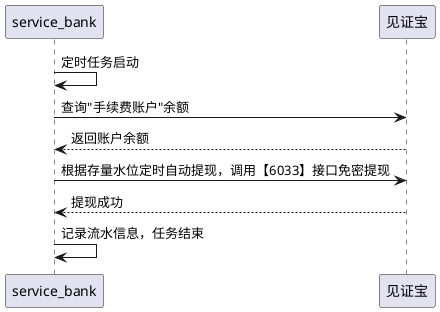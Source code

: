 @startuml
service_bank -> service_bank: 定时任务启动
service_bank -> 见证宝: 查询"手续费账户"余额
见证宝 --> service_bank: 返回账户余额
service_bank -> 见证宝: 根据存量水位定时自动提现，调用【6033】接口免密提现
见证宝 --> service_bank: 提现成功
service_bank -> service_bank: 记录流水信息，任务结束
@enduml